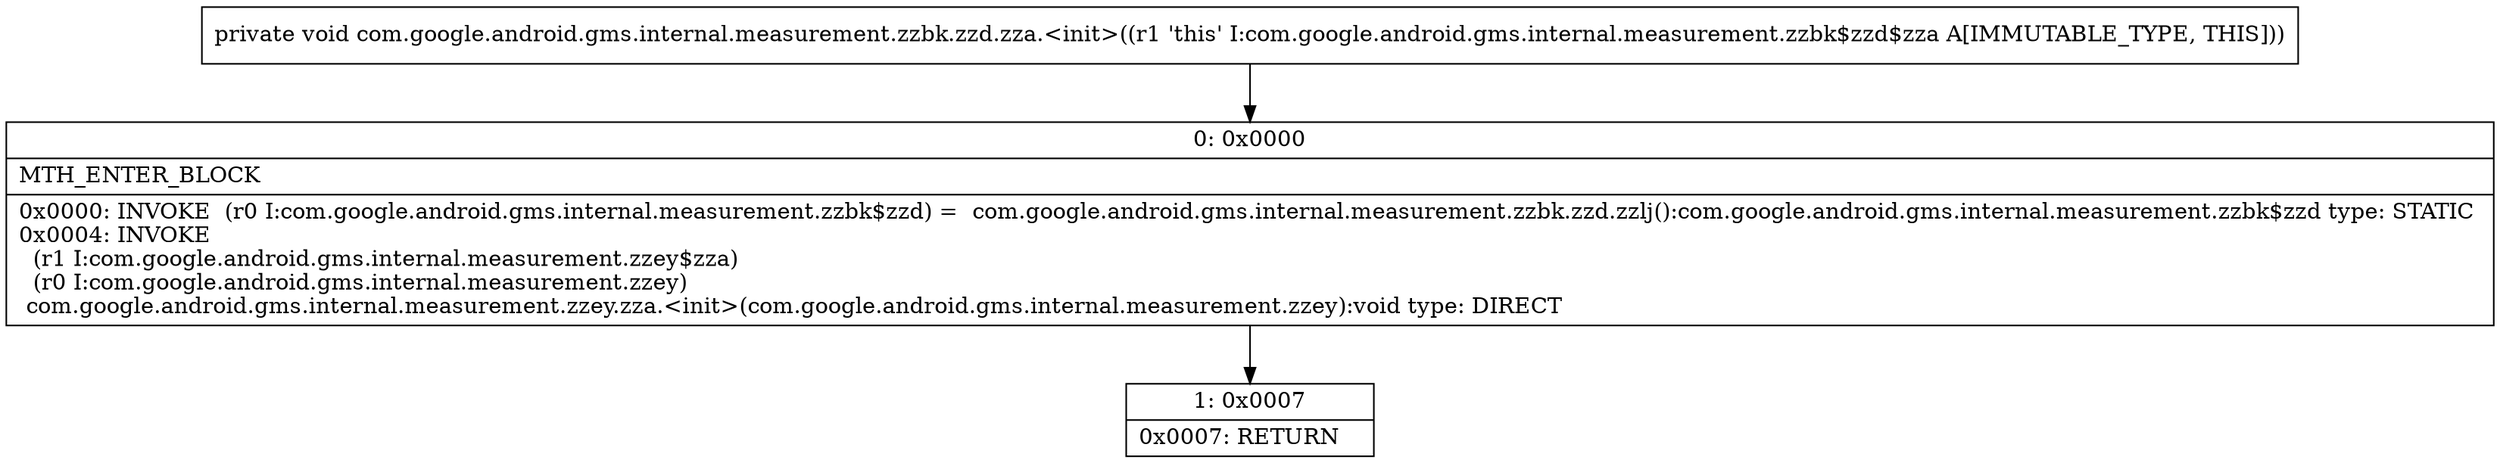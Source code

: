 digraph "CFG forcom.google.android.gms.internal.measurement.zzbk.zzd.zza.\<init\>()V" {
Node_0 [shape=record,label="{0\:\ 0x0000|MTH_ENTER_BLOCK\l|0x0000: INVOKE  (r0 I:com.google.android.gms.internal.measurement.zzbk$zzd) =  com.google.android.gms.internal.measurement.zzbk.zzd.zzlj():com.google.android.gms.internal.measurement.zzbk$zzd type: STATIC \l0x0004: INVOKE  \l  (r1 I:com.google.android.gms.internal.measurement.zzey$zza)\l  (r0 I:com.google.android.gms.internal.measurement.zzey)\l com.google.android.gms.internal.measurement.zzey.zza.\<init\>(com.google.android.gms.internal.measurement.zzey):void type: DIRECT \l}"];
Node_1 [shape=record,label="{1\:\ 0x0007|0x0007: RETURN   \l}"];
MethodNode[shape=record,label="{private void com.google.android.gms.internal.measurement.zzbk.zzd.zza.\<init\>((r1 'this' I:com.google.android.gms.internal.measurement.zzbk$zzd$zza A[IMMUTABLE_TYPE, THIS])) }"];
MethodNode -> Node_0;
Node_0 -> Node_1;
}

